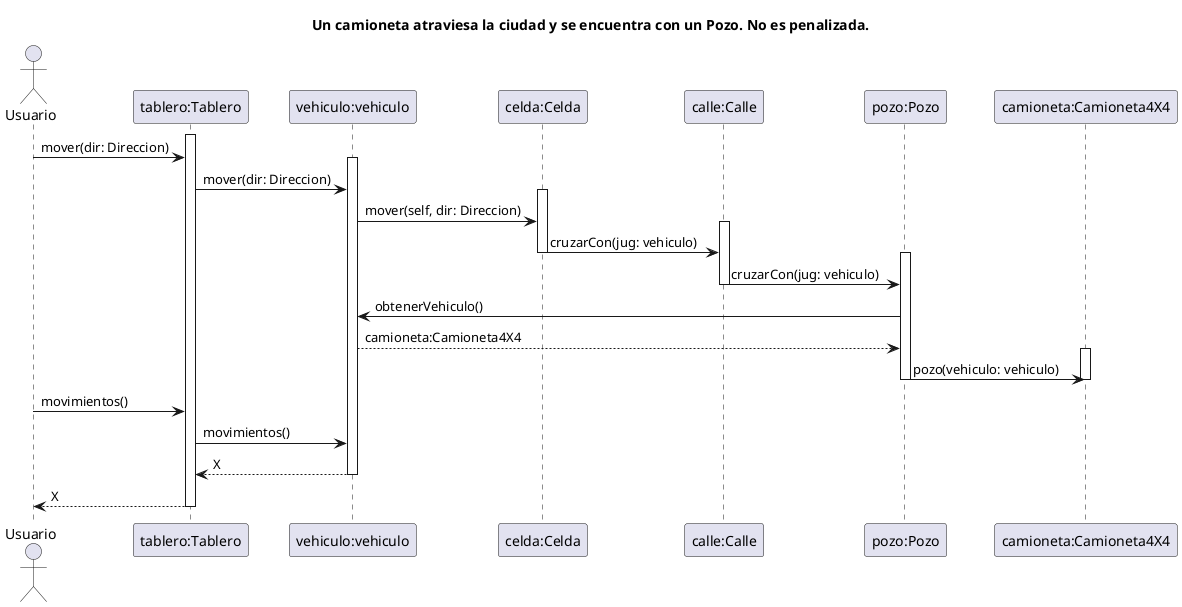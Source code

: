 @startuml SecuenciaUnaCamionetaCruzaUnPozoYNoEsPenalizado
' Caso de uso 
' Una camioneta atraviesa la ciudad y se encuentra con un Pozo. No penalizada .

title Un camioneta atraviesa la ciudad y se encuentra con un Pozo. No es penalizada.

Actor Usuario as user
participant "tablero:Tablero" as tablero
participant "vehiculo:vehiculo" as vehiculo
participant "celda:Celda" as celda
participant "calle:Calle" as calle
participant "pozo:Pozo" as pozo
participant "camioneta:Camioneta4X4" as camioneta


activate tablero

user -> tablero: mover(dir: Direccion)

activate vehiculo

tablero -> vehiculo: mover(dir: Direccion)

activate celda

vehiculo -> celda: mover(self, dir: Direccion)

activate calle

celda -> calle: cruzarCon(jug: vehiculo)

deactivate celda
activate pozo

calle -> pozo: cruzarCon(jug: vehiculo)

deactivate calle

pozo -> vehiculo: obtenerVehiculo()

vehiculo --> pozo: camioneta:Camioneta4X4

activate camioneta

pozo -> camioneta: pozo(vehiculo: vehiculo) 

deactivate camioneta
deactivate pozo
deactivate calle
deactivate celda

user -> tablero: movimientos()

tablero -> vehiculo: movimientos()
vehiculo --> tablero: X 
deactivate vehiculo

tablero --> user: X 

deactivate tablero

@enduml


